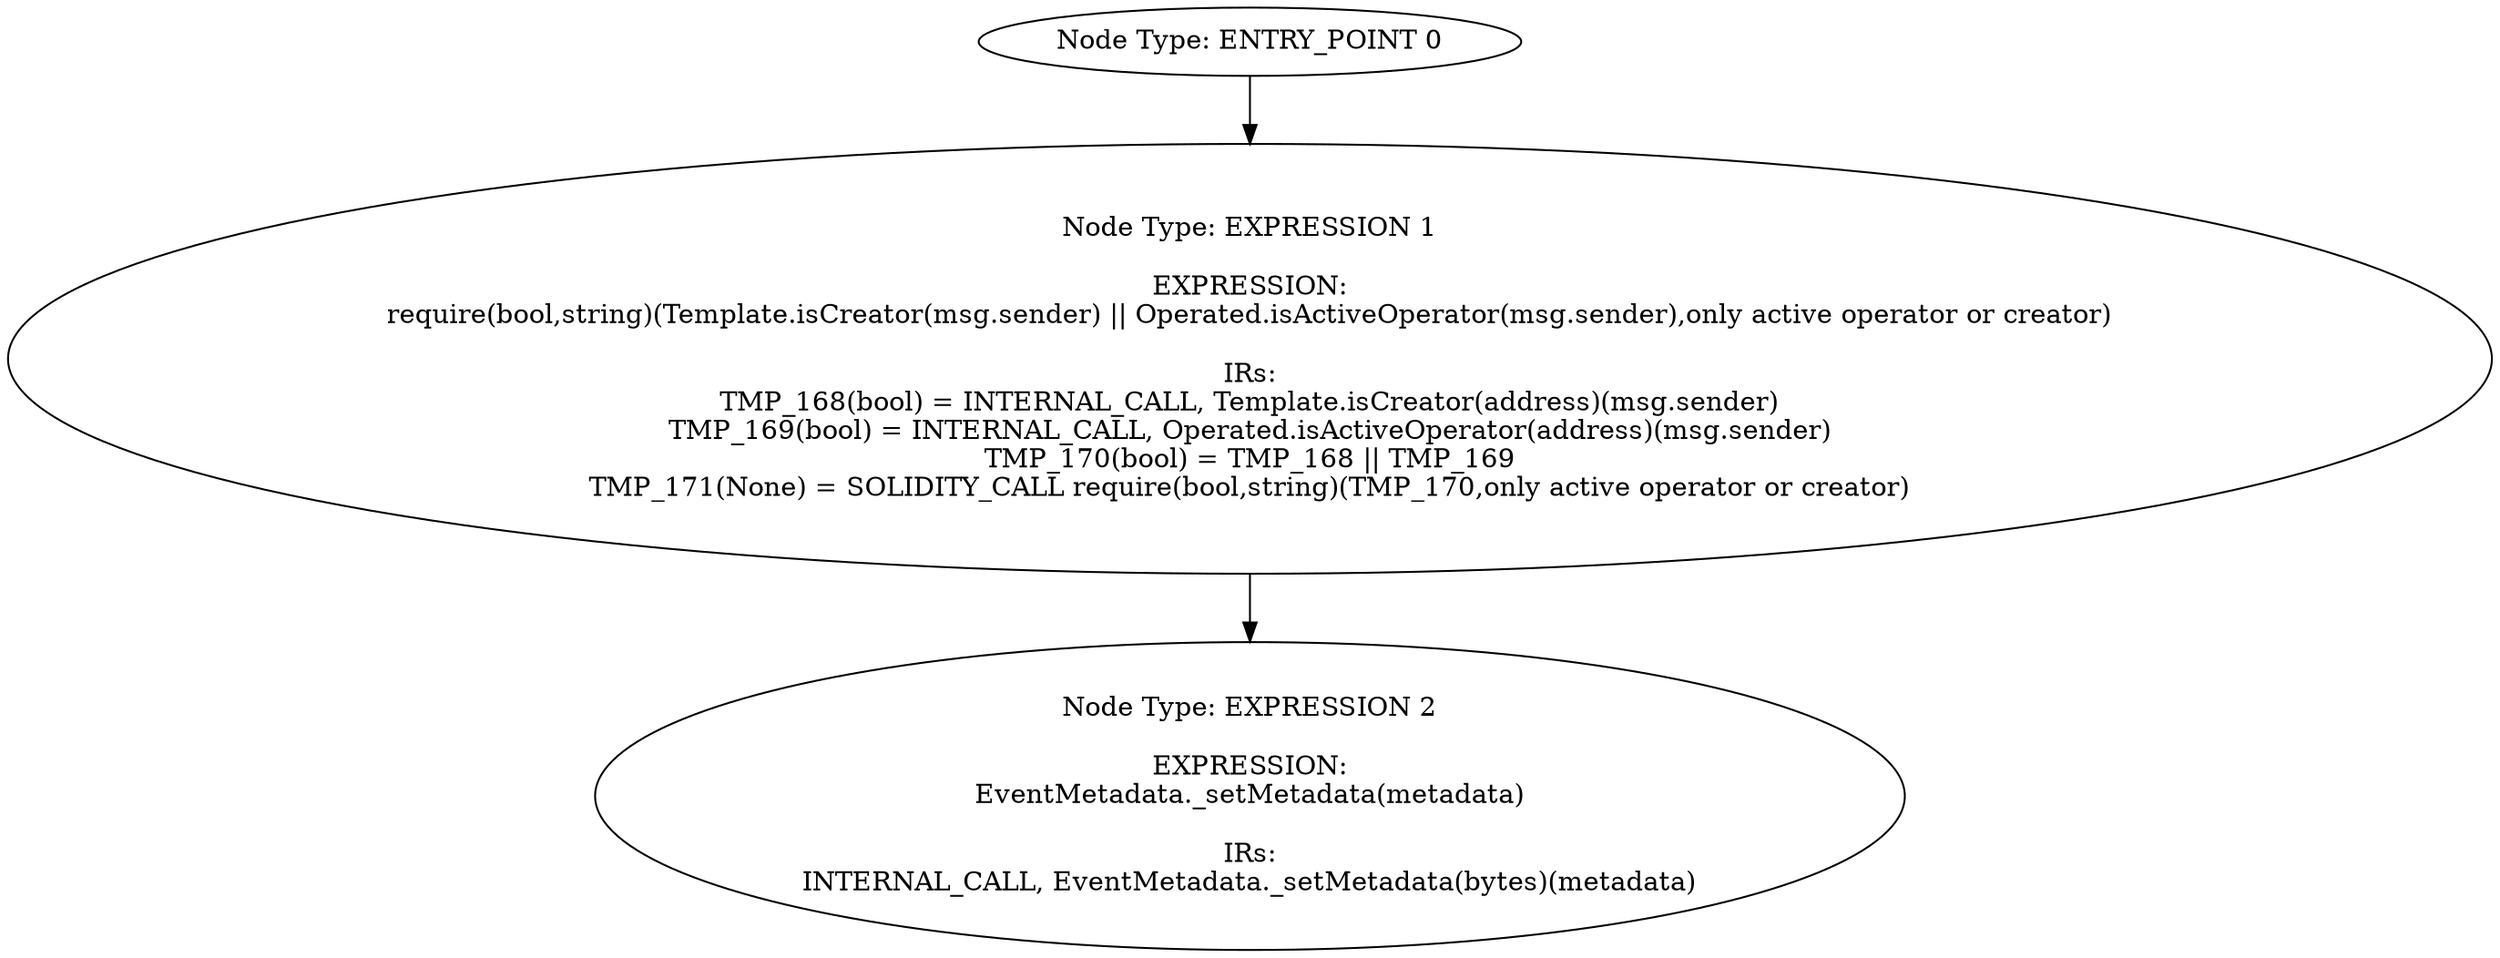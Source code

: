 digraph{
0[label="Node Type: ENTRY_POINT 0
"];
0->1;
1[label="Node Type: EXPRESSION 1

EXPRESSION:
require(bool,string)(Template.isCreator(msg.sender) || Operated.isActiveOperator(msg.sender),only active operator or creator)

IRs:
TMP_168(bool) = INTERNAL_CALL, Template.isCreator(address)(msg.sender)
TMP_169(bool) = INTERNAL_CALL, Operated.isActiveOperator(address)(msg.sender)
TMP_170(bool) = TMP_168 || TMP_169
TMP_171(None) = SOLIDITY_CALL require(bool,string)(TMP_170,only active operator or creator)"];
1->2;
2[label="Node Type: EXPRESSION 2

EXPRESSION:
EventMetadata._setMetadata(metadata)

IRs:
INTERNAL_CALL, EventMetadata._setMetadata(bytes)(metadata)"];
}
